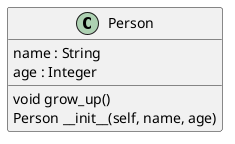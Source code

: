 @startuml
class Person {
  name : String
  age : Integer
  void grow_up()
  Person __init__(self, name, age)
}
@enduml

